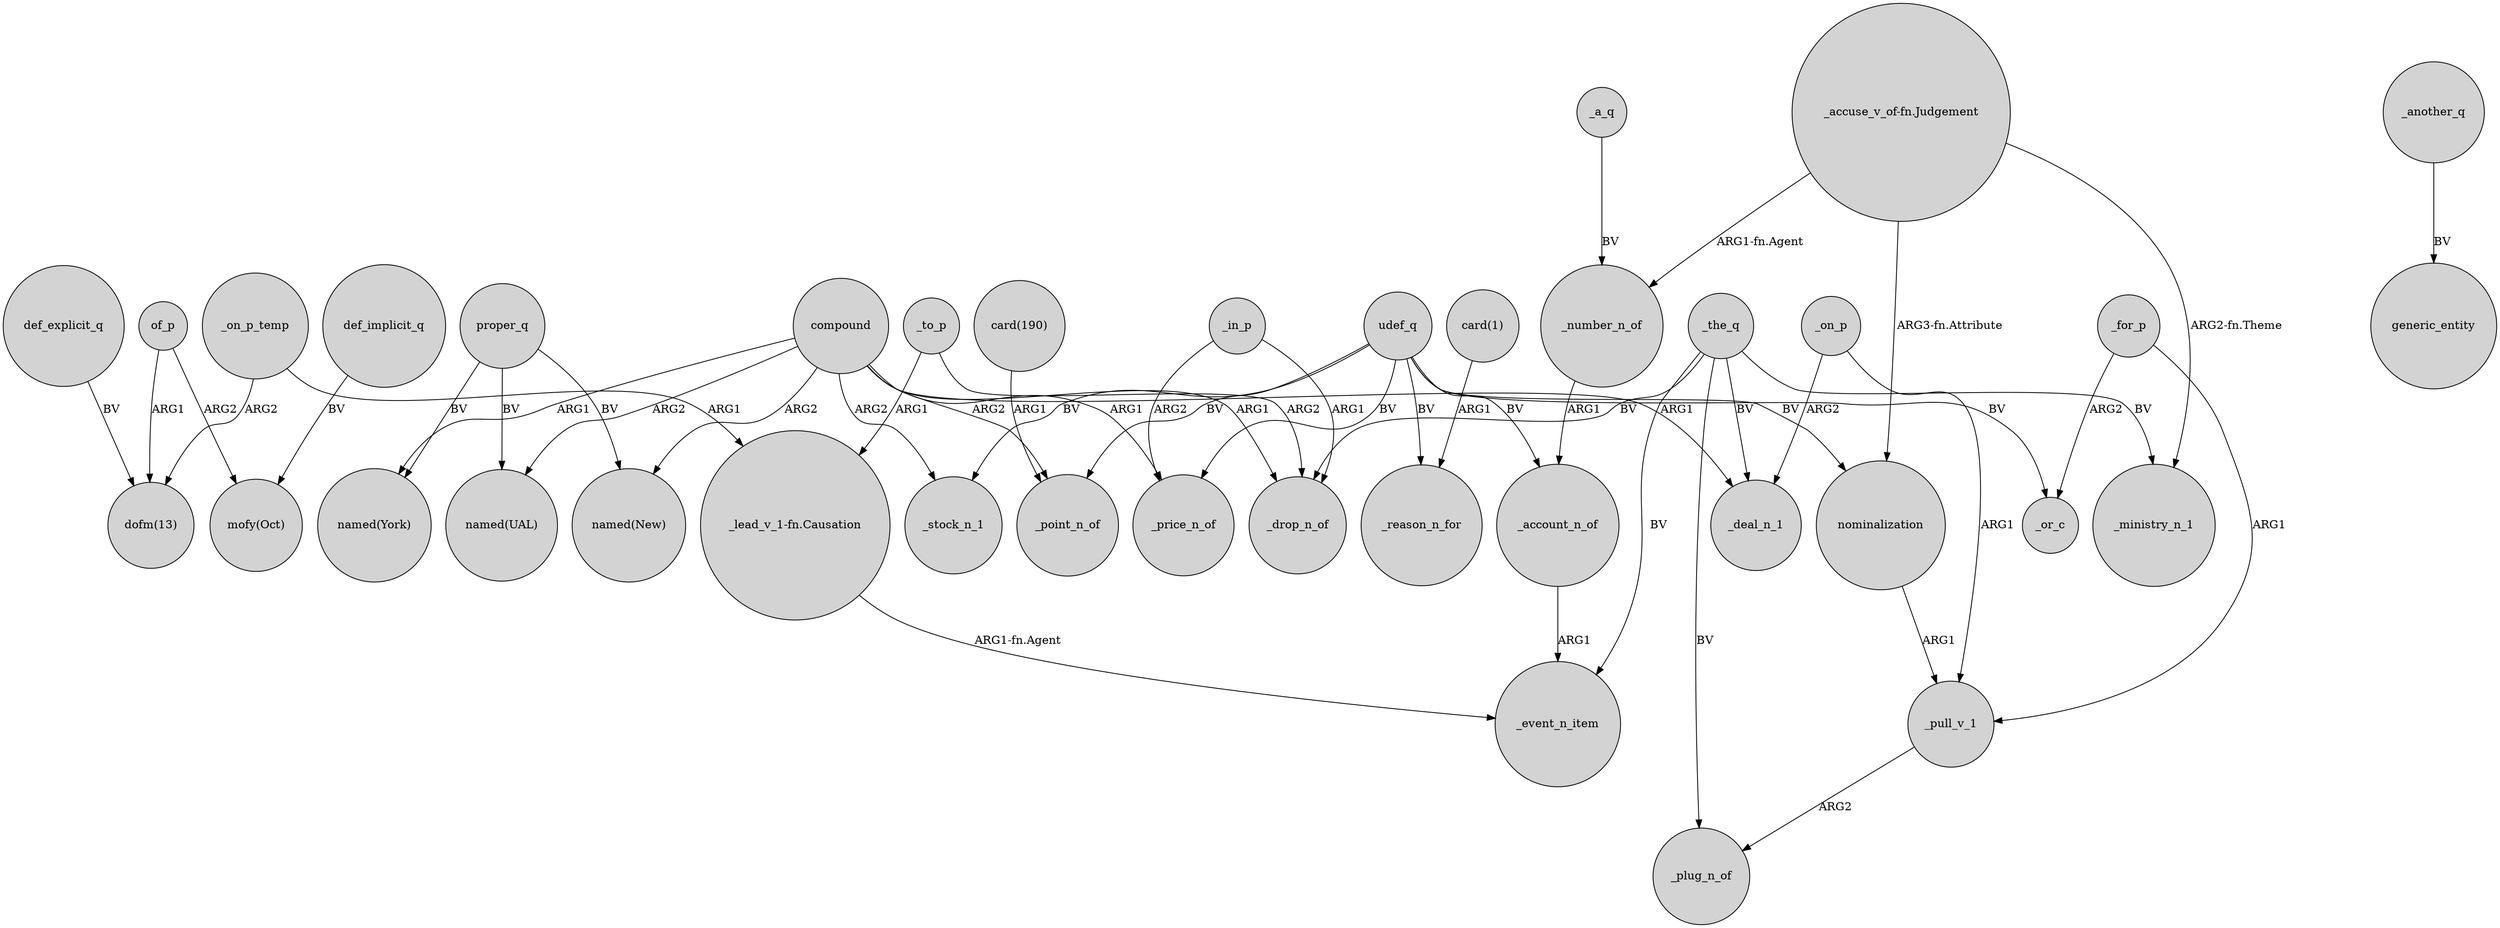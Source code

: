 digraph {
	node [shape=circle style=filled]
	of_p -> "dofm(13)" [label=ARG1]
	_for_p -> _pull_v_1 [label=ARG1]
	"card(1)" -> _reason_n_for [label=ARG1]
	compound -> "named(New)" [label=ARG2]
	udef_q -> _price_n_of [label=BV]
	_a_q -> _number_n_of [label=BV]
	_on_p_temp -> "_lead_v_1-fn.Causation" [label=ARG1]
	def_implicit_q -> "mofy(Oct)" [label=BV]
	compound -> _deal_n_1 [label=ARG1]
	"card(190)" -> _point_n_of [label=ARG1]
	_for_p -> _or_c [label=ARG2]
	udef_q -> _reason_n_for [label=BV]
	proper_q -> "named(New)" [label=BV]
	_the_q -> _deal_n_1 [label=BV]
	_the_q -> _ministry_n_1 [label=BV]
	_in_p -> _drop_n_of [label=ARG1]
	_to_p -> _drop_n_of [label=ARG2]
	"_accuse_v_of-fn.Judgement" -> _number_n_of [label="ARG1-fn.Agent"]
	"_accuse_v_of-fn.Judgement" -> _ministry_n_1 [label="ARG2-fn.Theme"]
	_pull_v_1 -> _plug_n_of [label=ARG2]
	compound -> _drop_n_of [label=ARG1]
	of_p -> "mofy(Oct)" [label=ARG2]
	_the_q -> _event_n_item [label=BV]
	udef_q -> _or_c [label=BV]
	compound -> "named(UAL)" [label=ARG2]
	_another_q -> generic_entity [label=BV]
	compound -> _stock_n_1 [label=ARG2]
	_account_n_of -> _event_n_item [label=ARG1]
	_on_p -> _deal_n_1 [label=ARG2]
	_on_p -> _pull_v_1 [label=ARG1]
	udef_q -> _stock_n_1 [label=BV]
	compound -> "named(York)" [label=ARG1]
	compound -> _point_n_of [label=ARG2]
	"_lead_v_1-fn.Causation" -> _event_n_item [label="ARG1-fn.Agent"]
	def_explicit_q -> "dofm(13)" [label=BV]
	udef_q -> _account_n_of [label=BV]
	_the_q -> _plug_n_of [label=BV]
	_the_q -> _drop_n_of [label=BV]
	udef_q -> nominalization [label=BV]
	_to_p -> "_lead_v_1-fn.Causation" [label=ARG1]
	proper_q -> "named(UAL)" [label=BV]
	_on_p_temp -> "dofm(13)" [label=ARG2]
	_number_n_of -> _account_n_of [label=ARG1]
	_in_p -> _price_n_of [label=ARG2]
	compound -> _price_n_of [label=ARG1]
	proper_q -> "named(York)" [label=BV]
	"_accuse_v_of-fn.Judgement" -> nominalization [label="ARG3-fn.Attribute"]
	udef_q -> _point_n_of [label=BV]
	nominalization -> _pull_v_1 [label=ARG1]
}
